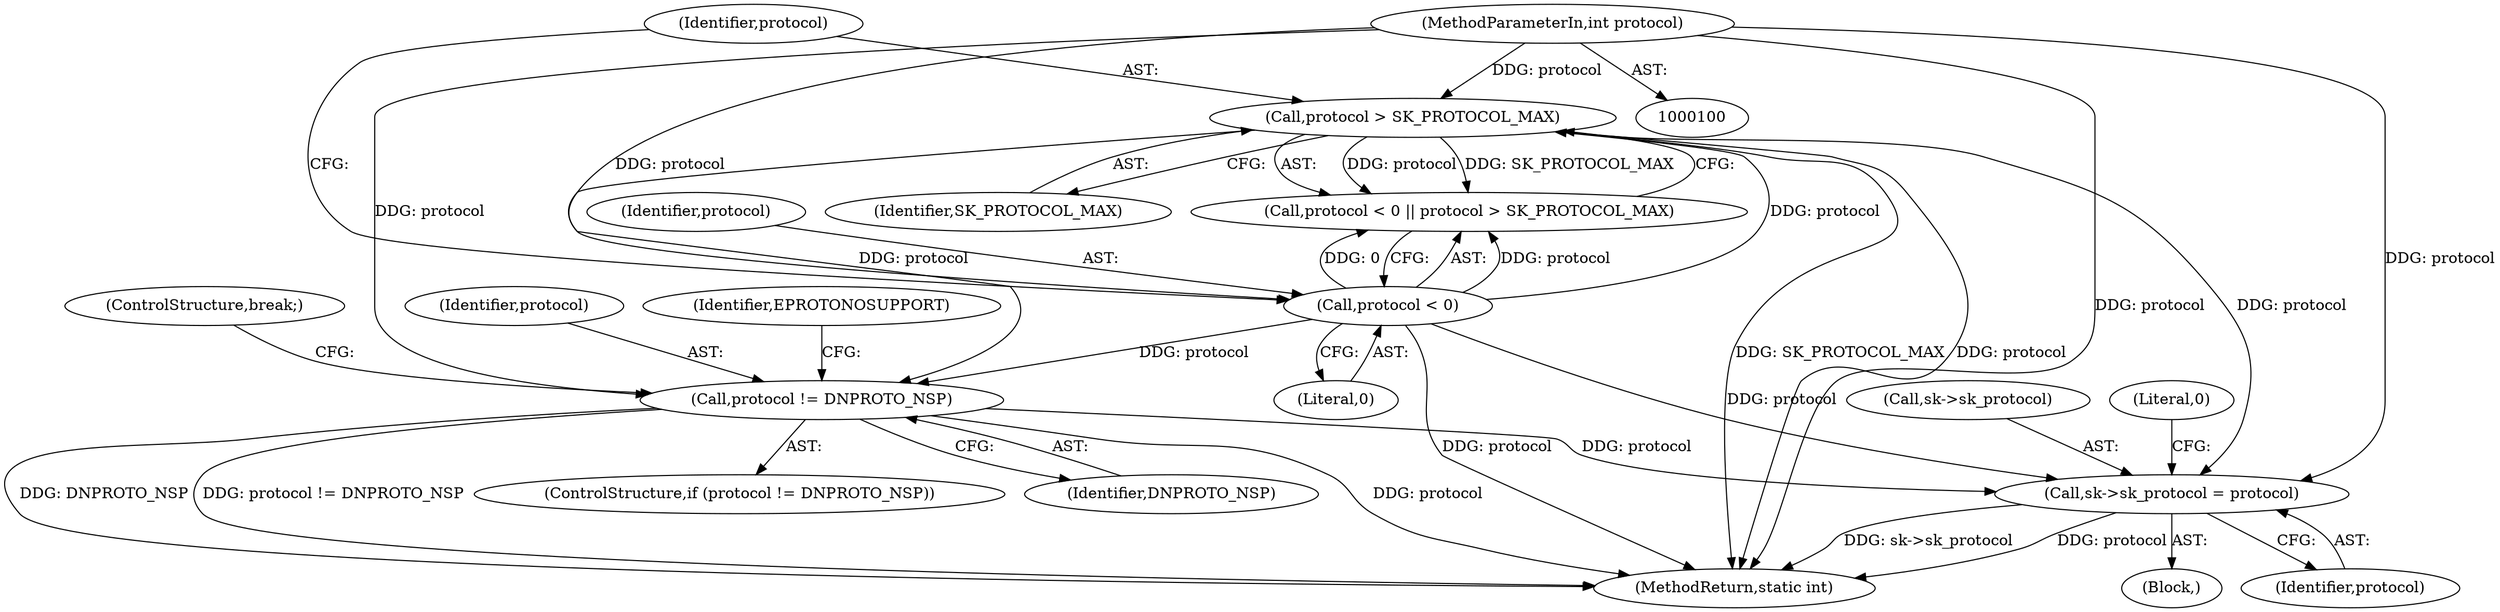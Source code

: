 digraph "0_linux_79462ad02e861803b3840cc782248c7359451cd9_0@pointer" {
"1000160" [label="(Call,sk->sk_protocol = protocol)"];
"1000134" [label="(Call,protocol != DNPROTO_NSP)"];
"1000112" [label="(Call,protocol > SK_PROTOCOL_MAX)"];
"1000109" [label="(Call,protocol < 0)"];
"1000103" [label="(MethodParameterIn,int protocol)"];
"1000133" [label="(ControlStructure,if (protocol != DNPROTO_NSP))"];
"1000161" [label="(Call,sk->sk_protocol)"];
"1000114" [label="(Identifier,SK_PROTOCOL_MAX)"];
"1000134" [label="(Call,protocol != DNPROTO_NSP)"];
"1000166" [label="(Literal,0)"];
"1000164" [label="(Identifier,protocol)"];
"1000140" [label="(ControlStructure,break;)"];
"1000105" [label="(Block,)"];
"1000110" [label="(Identifier,protocol)"];
"1000108" [label="(Call,protocol < 0 || protocol > SK_PROTOCOL_MAX)"];
"1000135" [label="(Identifier,protocol)"];
"1000103" [label="(MethodParameterIn,int protocol)"];
"1000112" [label="(Call,protocol > SK_PROTOCOL_MAX)"];
"1000111" [label="(Literal,0)"];
"1000139" [label="(Identifier,EPROTONOSUPPORT)"];
"1000113" [label="(Identifier,protocol)"];
"1000109" [label="(Call,protocol < 0)"];
"1000160" [label="(Call,sk->sk_protocol = protocol)"];
"1000167" [label="(MethodReturn,static int)"];
"1000136" [label="(Identifier,DNPROTO_NSP)"];
"1000160" -> "1000105"  [label="AST: "];
"1000160" -> "1000164"  [label="CFG: "];
"1000161" -> "1000160"  [label="AST: "];
"1000164" -> "1000160"  [label="AST: "];
"1000166" -> "1000160"  [label="CFG: "];
"1000160" -> "1000167"  [label="DDG: protocol"];
"1000160" -> "1000167"  [label="DDG: sk->sk_protocol"];
"1000134" -> "1000160"  [label="DDG: protocol"];
"1000112" -> "1000160"  [label="DDG: protocol"];
"1000109" -> "1000160"  [label="DDG: protocol"];
"1000103" -> "1000160"  [label="DDG: protocol"];
"1000134" -> "1000133"  [label="AST: "];
"1000134" -> "1000136"  [label="CFG: "];
"1000135" -> "1000134"  [label="AST: "];
"1000136" -> "1000134"  [label="AST: "];
"1000139" -> "1000134"  [label="CFG: "];
"1000140" -> "1000134"  [label="CFG: "];
"1000134" -> "1000167"  [label="DDG: protocol != DNPROTO_NSP"];
"1000134" -> "1000167"  [label="DDG: protocol"];
"1000134" -> "1000167"  [label="DDG: DNPROTO_NSP"];
"1000112" -> "1000134"  [label="DDG: protocol"];
"1000109" -> "1000134"  [label="DDG: protocol"];
"1000103" -> "1000134"  [label="DDG: protocol"];
"1000112" -> "1000108"  [label="AST: "];
"1000112" -> "1000114"  [label="CFG: "];
"1000113" -> "1000112"  [label="AST: "];
"1000114" -> "1000112"  [label="AST: "];
"1000108" -> "1000112"  [label="CFG: "];
"1000112" -> "1000167"  [label="DDG: SK_PROTOCOL_MAX"];
"1000112" -> "1000167"  [label="DDG: protocol"];
"1000112" -> "1000108"  [label="DDG: protocol"];
"1000112" -> "1000108"  [label="DDG: SK_PROTOCOL_MAX"];
"1000109" -> "1000112"  [label="DDG: protocol"];
"1000103" -> "1000112"  [label="DDG: protocol"];
"1000109" -> "1000108"  [label="AST: "];
"1000109" -> "1000111"  [label="CFG: "];
"1000110" -> "1000109"  [label="AST: "];
"1000111" -> "1000109"  [label="AST: "];
"1000113" -> "1000109"  [label="CFG: "];
"1000108" -> "1000109"  [label="CFG: "];
"1000109" -> "1000167"  [label="DDG: protocol"];
"1000109" -> "1000108"  [label="DDG: protocol"];
"1000109" -> "1000108"  [label="DDG: 0"];
"1000103" -> "1000109"  [label="DDG: protocol"];
"1000103" -> "1000100"  [label="AST: "];
"1000103" -> "1000167"  [label="DDG: protocol"];
}
